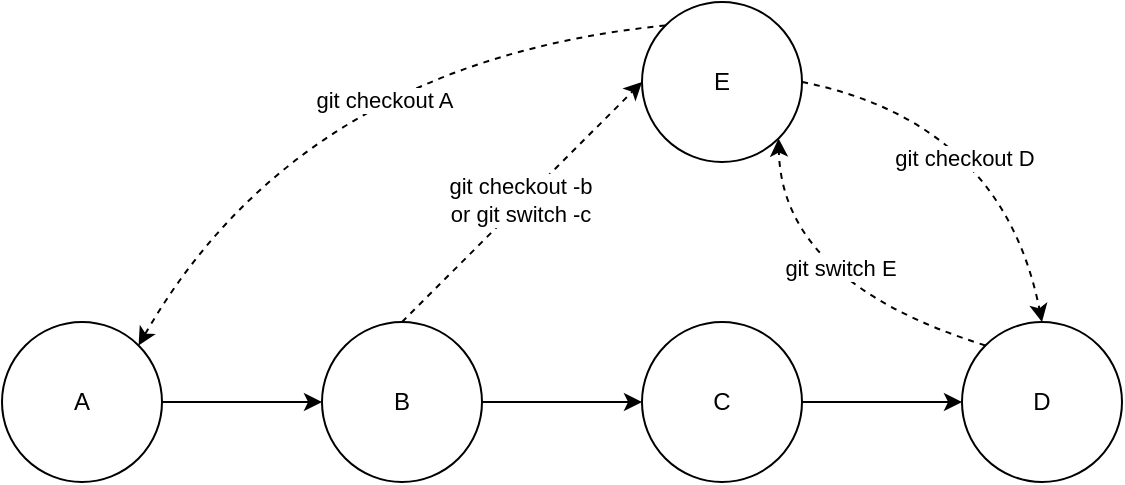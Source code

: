 <mxfile version="22.1.18" type="device">
  <diagram name="第 1 页" id="Bshd4ATqohoNIwSaCRnM">
    <mxGraphModel dx="1018" dy="686" grid="1" gridSize="10" guides="1" tooltips="1" connect="1" arrows="1" fold="1" page="1" pageScale="1" pageWidth="827" pageHeight="1169" math="0" shadow="0">
      <root>
        <mxCell id="0" />
        <mxCell id="1" parent="0" />
        <mxCell id="hFF8knpcxUYuT3T7H4NO-1" value="A" style="ellipse;whiteSpace=wrap;html=1;aspect=fixed;" vertex="1" parent="1">
          <mxGeometry x="80" y="240" width="80" height="80" as="geometry" />
        </mxCell>
        <mxCell id="hFF8knpcxUYuT3T7H4NO-3" value="B" style="ellipse;whiteSpace=wrap;html=1;aspect=fixed;" vertex="1" parent="1">
          <mxGeometry x="240" y="240" width="80" height="80" as="geometry" />
        </mxCell>
        <mxCell id="hFF8knpcxUYuT3T7H4NO-4" value="C" style="ellipse;whiteSpace=wrap;html=1;aspect=fixed;" vertex="1" parent="1">
          <mxGeometry x="400" y="240" width="80" height="80" as="geometry" />
        </mxCell>
        <mxCell id="hFF8knpcxUYuT3T7H4NO-5" value="D" style="ellipse;whiteSpace=wrap;html=1;aspect=fixed;" vertex="1" parent="1">
          <mxGeometry x="560" y="240" width="80" height="80" as="geometry" />
        </mxCell>
        <mxCell id="hFF8knpcxUYuT3T7H4NO-7" value="E" style="ellipse;whiteSpace=wrap;html=1;aspect=fixed;" vertex="1" parent="1">
          <mxGeometry x="400" y="80" width="80" height="80" as="geometry" />
        </mxCell>
        <mxCell id="hFF8knpcxUYuT3T7H4NO-10" value="" style="endArrow=classic;html=1;rounded=0;exitX=0.5;exitY=0;exitDx=0;exitDy=0;entryX=0;entryY=0.5;entryDx=0;entryDy=0;dashed=1;" edge="1" parent="1" source="hFF8knpcxUYuT3T7H4NO-3" target="hFF8knpcxUYuT3T7H4NO-7">
          <mxGeometry width="50" height="50" relative="1" as="geometry">
            <mxPoint x="370" y="260" as="sourcePoint" />
            <mxPoint x="420" y="210" as="targetPoint" />
          </mxGeometry>
        </mxCell>
        <mxCell id="hFF8knpcxUYuT3T7H4NO-19" value="git checkout -b&lt;br&gt;or git switch -c" style="edgeLabel;html=1;align=center;verticalAlign=middle;resizable=0;points=[];" vertex="1" connectable="0" parent="hFF8knpcxUYuT3T7H4NO-10">
          <mxGeometry x="-0.003" y="2" relative="1" as="geometry">
            <mxPoint as="offset" />
          </mxGeometry>
        </mxCell>
        <mxCell id="hFF8knpcxUYuT3T7H4NO-11" value="" style="endArrow=classic;html=1;rounded=0;exitX=1;exitY=0.5;exitDx=0;exitDy=0;entryX=0;entryY=0.5;entryDx=0;entryDy=0;" edge="1" parent="1" source="hFF8knpcxUYuT3T7H4NO-1" target="hFF8knpcxUYuT3T7H4NO-3">
          <mxGeometry width="50" height="50" relative="1" as="geometry">
            <mxPoint x="370" y="260" as="sourcePoint" />
            <mxPoint x="420" y="210" as="targetPoint" />
          </mxGeometry>
        </mxCell>
        <mxCell id="hFF8knpcxUYuT3T7H4NO-12" value="" style="endArrow=classic;html=1;rounded=0;exitX=1;exitY=0.5;exitDx=0;exitDy=0;entryX=0;entryY=0.5;entryDx=0;entryDy=0;" edge="1" parent="1" source="hFF8knpcxUYuT3T7H4NO-3" target="hFF8knpcxUYuT3T7H4NO-4">
          <mxGeometry width="50" height="50" relative="1" as="geometry">
            <mxPoint x="370" y="260" as="sourcePoint" />
            <mxPoint x="420" y="210" as="targetPoint" />
          </mxGeometry>
        </mxCell>
        <mxCell id="hFF8knpcxUYuT3T7H4NO-13" value="" style="endArrow=classic;html=1;rounded=0;exitX=1;exitY=0.5;exitDx=0;exitDy=0;entryX=0;entryY=0.5;entryDx=0;entryDy=0;" edge="1" parent="1" source="hFF8knpcxUYuT3T7H4NO-4" target="hFF8knpcxUYuT3T7H4NO-5">
          <mxGeometry width="50" height="50" relative="1" as="geometry">
            <mxPoint x="370" y="260" as="sourcePoint" />
            <mxPoint x="420" y="210" as="targetPoint" />
          </mxGeometry>
        </mxCell>
        <mxCell id="hFF8knpcxUYuT3T7H4NO-14" value="" style="endArrow=classic;html=1;rounded=0;dashed=1;entryX=0.5;entryY=0;entryDx=0;entryDy=0;exitX=1;exitY=0.5;exitDx=0;exitDy=0;curved=1;" edge="1" parent="1" source="hFF8knpcxUYuT3T7H4NO-7" target="hFF8knpcxUYuT3T7H4NO-5">
          <mxGeometry width="50" height="50" relative="1" as="geometry">
            <mxPoint x="370" y="260" as="sourcePoint" />
            <mxPoint x="420" y="210" as="targetPoint" />
            <Array as="points">
              <mxPoint x="580" y="140" />
            </Array>
          </mxGeometry>
        </mxCell>
        <mxCell id="hFF8knpcxUYuT3T7H4NO-17" value="git checkout D" style="edgeLabel;html=1;align=center;verticalAlign=middle;resizable=0;points=[];" vertex="1" connectable="0" parent="hFF8knpcxUYuT3T7H4NO-14">
          <mxGeometry x="-0.154" y="-21" relative="1" as="geometry">
            <mxPoint as="offset" />
          </mxGeometry>
        </mxCell>
        <mxCell id="hFF8knpcxUYuT3T7H4NO-16" value="" style="endArrow=classic;html=1;rounded=0;dashed=1;curved=1;exitX=0;exitY=0;exitDx=0;exitDy=0;entryX=1;entryY=1;entryDx=0;entryDy=0;" edge="1" parent="1" source="hFF8knpcxUYuT3T7H4NO-5" target="hFF8knpcxUYuT3T7H4NO-7">
          <mxGeometry width="50" height="50" relative="1" as="geometry">
            <mxPoint x="370" y="260" as="sourcePoint" />
            <mxPoint x="420" y="210" as="targetPoint" />
            <Array as="points">
              <mxPoint x="470" y="220" />
            </Array>
          </mxGeometry>
        </mxCell>
        <mxCell id="hFF8knpcxUYuT3T7H4NO-18" value="git switch E" style="edgeLabel;html=1;align=center;verticalAlign=middle;resizable=0;points=[];" vertex="1" connectable="0" parent="hFF8knpcxUYuT3T7H4NO-16">
          <mxGeometry x="-0.084" y="-15" relative="1" as="geometry">
            <mxPoint as="offset" />
          </mxGeometry>
        </mxCell>
        <mxCell id="hFF8knpcxUYuT3T7H4NO-20" value="" style="endArrow=classic;html=1;rounded=0;dashed=1;curved=1;exitX=0;exitY=0;exitDx=0;exitDy=0;entryX=1;entryY=0;entryDx=0;entryDy=0;" edge="1" parent="1" source="hFF8knpcxUYuT3T7H4NO-7" target="hFF8knpcxUYuT3T7H4NO-1">
          <mxGeometry width="50" height="50" relative="1" as="geometry">
            <mxPoint x="290" y="150" as="sourcePoint" />
            <mxPoint x="340" y="100" as="targetPoint" />
            <Array as="points">
              <mxPoint x="230" y="110" />
            </Array>
          </mxGeometry>
        </mxCell>
        <mxCell id="hFF8knpcxUYuT3T7H4NO-21" value="git checkout A" style="edgeLabel;html=1;align=center;verticalAlign=middle;resizable=0;points=[];" vertex="1" connectable="0" parent="hFF8knpcxUYuT3T7H4NO-20">
          <mxGeometry x="-0.167" y="23" relative="1" as="geometry">
            <mxPoint as="offset" />
          </mxGeometry>
        </mxCell>
      </root>
    </mxGraphModel>
  </diagram>
</mxfile>
